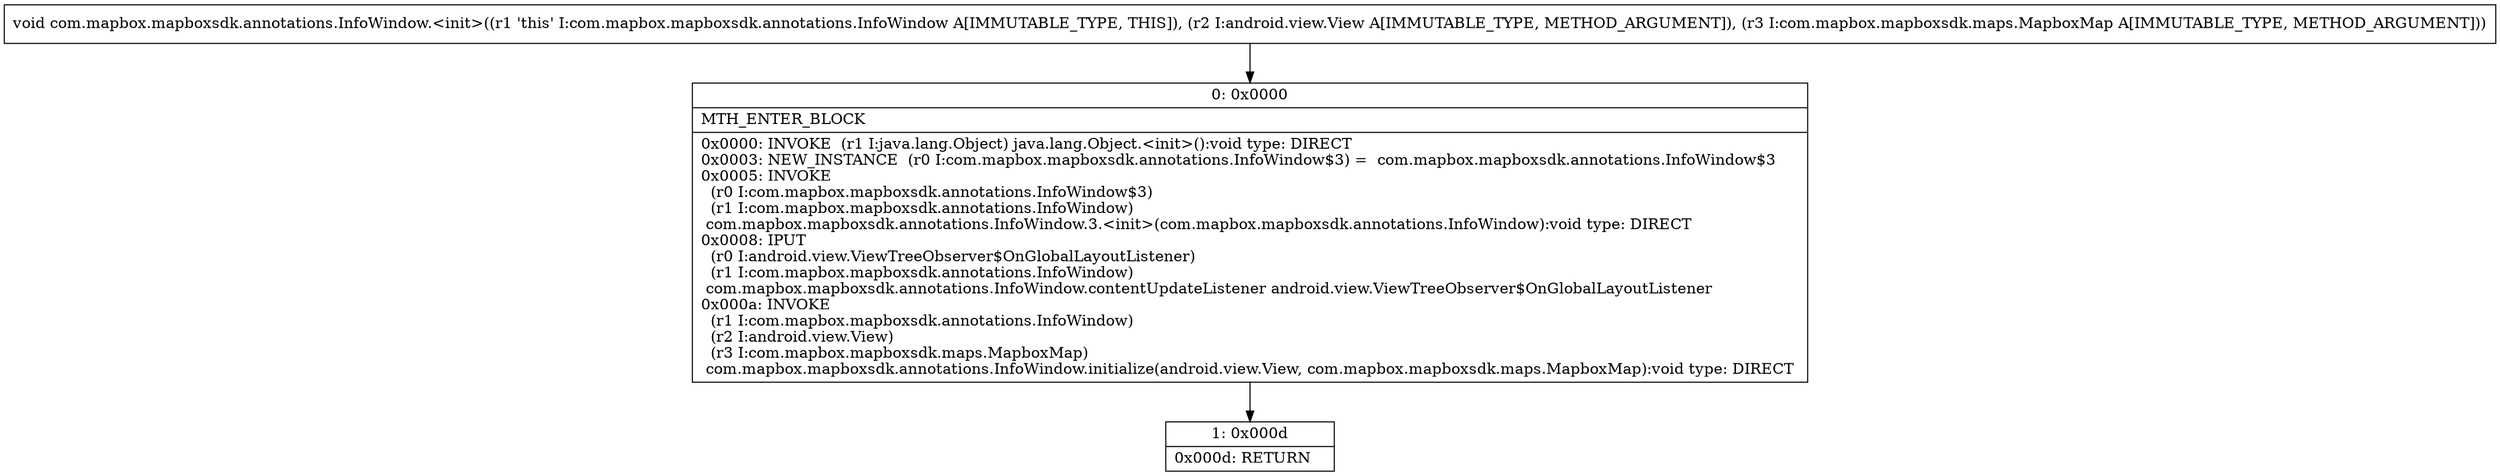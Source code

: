 digraph "CFG forcom.mapbox.mapboxsdk.annotations.InfoWindow.\<init\>(Landroid\/view\/View;Lcom\/mapbox\/mapboxsdk\/maps\/MapboxMap;)V" {
Node_0 [shape=record,label="{0\:\ 0x0000|MTH_ENTER_BLOCK\l|0x0000: INVOKE  (r1 I:java.lang.Object) java.lang.Object.\<init\>():void type: DIRECT \l0x0003: NEW_INSTANCE  (r0 I:com.mapbox.mapboxsdk.annotations.InfoWindow$3) =  com.mapbox.mapboxsdk.annotations.InfoWindow$3 \l0x0005: INVOKE  \l  (r0 I:com.mapbox.mapboxsdk.annotations.InfoWindow$3)\l  (r1 I:com.mapbox.mapboxsdk.annotations.InfoWindow)\l com.mapbox.mapboxsdk.annotations.InfoWindow.3.\<init\>(com.mapbox.mapboxsdk.annotations.InfoWindow):void type: DIRECT \l0x0008: IPUT  \l  (r0 I:android.view.ViewTreeObserver$OnGlobalLayoutListener)\l  (r1 I:com.mapbox.mapboxsdk.annotations.InfoWindow)\l com.mapbox.mapboxsdk.annotations.InfoWindow.contentUpdateListener android.view.ViewTreeObserver$OnGlobalLayoutListener \l0x000a: INVOKE  \l  (r1 I:com.mapbox.mapboxsdk.annotations.InfoWindow)\l  (r2 I:android.view.View)\l  (r3 I:com.mapbox.mapboxsdk.maps.MapboxMap)\l com.mapbox.mapboxsdk.annotations.InfoWindow.initialize(android.view.View, com.mapbox.mapboxsdk.maps.MapboxMap):void type: DIRECT \l}"];
Node_1 [shape=record,label="{1\:\ 0x000d|0x000d: RETURN   \l}"];
MethodNode[shape=record,label="{void com.mapbox.mapboxsdk.annotations.InfoWindow.\<init\>((r1 'this' I:com.mapbox.mapboxsdk.annotations.InfoWindow A[IMMUTABLE_TYPE, THIS]), (r2 I:android.view.View A[IMMUTABLE_TYPE, METHOD_ARGUMENT]), (r3 I:com.mapbox.mapboxsdk.maps.MapboxMap A[IMMUTABLE_TYPE, METHOD_ARGUMENT])) }"];
MethodNode -> Node_0;
Node_0 -> Node_1;
}

